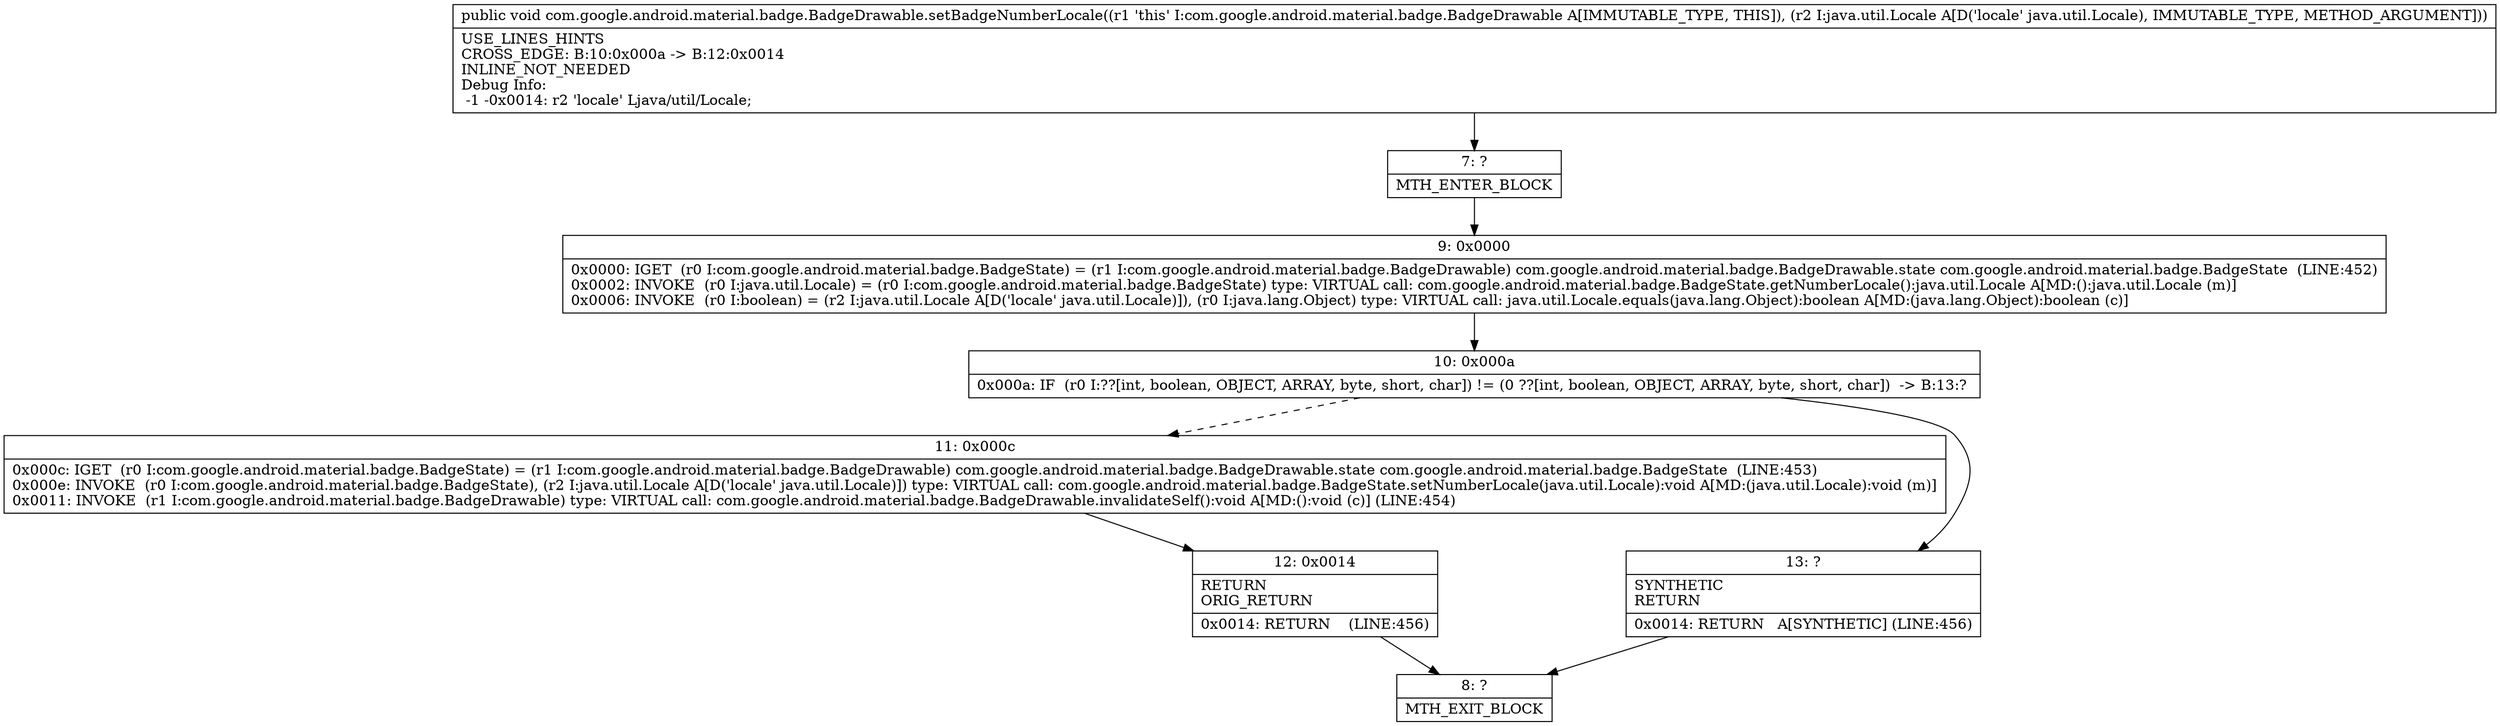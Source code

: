digraph "CFG forcom.google.android.material.badge.BadgeDrawable.setBadgeNumberLocale(Ljava\/util\/Locale;)V" {
Node_7 [shape=record,label="{7\:\ ?|MTH_ENTER_BLOCK\l}"];
Node_9 [shape=record,label="{9\:\ 0x0000|0x0000: IGET  (r0 I:com.google.android.material.badge.BadgeState) = (r1 I:com.google.android.material.badge.BadgeDrawable) com.google.android.material.badge.BadgeDrawable.state com.google.android.material.badge.BadgeState  (LINE:452)\l0x0002: INVOKE  (r0 I:java.util.Locale) = (r0 I:com.google.android.material.badge.BadgeState) type: VIRTUAL call: com.google.android.material.badge.BadgeState.getNumberLocale():java.util.Locale A[MD:():java.util.Locale (m)]\l0x0006: INVOKE  (r0 I:boolean) = (r2 I:java.util.Locale A[D('locale' java.util.Locale)]), (r0 I:java.lang.Object) type: VIRTUAL call: java.util.Locale.equals(java.lang.Object):boolean A[MD:(java.lang.Object):boolean (c)]\l}"];
Node_10 [shape=record,label="{10\:\ 0x000a|0x000a: IF  (r0 I:??[int, boolean, OBJECT, ARRAY, byte, short, char]) != (0 ??[int, boolean, OBJECT, ARRAY, byte, short, char])  \-\> B:13:? \l}"];
Node_11 [shape=record,label="{11\:\ 0x000c|0x000c: IGET  (r0 I:com.google.android.material.badge.BadgeState) = (r1 I:com.google.android.material.badge.BadgeDrawable) com.google.android.material.badge.BadgeDrawable.state com.google.android.material.badge.BadgeState  (LINE:453)\l0x000e: INVOKE  (r0 I:com.google.android.material.badge.BadgeState), (r2 I:java.util.Locale A[D('locale' java.util.Locale)]) type: VIRTUAL call: com.google.android.material.badge.BadgeState.setNumberLocale(java.util.Locale):void A[MD:(java.util.Locale):void (m)]\l0x0011: INVOKE  (r1 I:com.google.android.material.badge.BadgeDrawable) type: VIRTUAL call: com.google.android.material.badge.BadgeDrawable.invalidateSelf():void A[MD:():void (c)] (LINE:454)\l}"];
Node_12 [shape=record,label="{12\:\ 0x0014|RETURN\lORIG_RETURN\l|0x0014: RETURN    (LINE:456)\l}"];
Node_8 [shape=record,label="{8\:\ ?|MTH_EXIT_BLOCK\l}"];
Node_13 [shape=record,label="{13\:\ ?|SYNTHETIC\lRETURN\l|0x0014: RETURN   A[SYNTHETIC] (LINE:456)\l}"];
MethodNode[shape=record,label="{public void com.google.android.material.badge.BadgeDrawable.setBadgeNumberLocale((r1 'this' I:com.google.android.material.badge.BadgeDrawable A[IMMUTABLE_TYPE, THIS]), (r2 I:java.util.Locale A[D('locale' java.util.Locale), IMMUTABLE_TYPE, METHOD_ARGUMENT]))  | USE_LINES_HINTS\lCROSS_EDGE: B:10:0x000a \-\> B:12:0x0014\lINLINE_NOT_NEEDED\lDebug Info:\l  \-1 \-0x0014: r2 'locale' Ljava\/util\/Locale;\l}"];
MethodNode -> Node_7;Node_7 -> Node_9;
Node_9 -> Node_10;
Node_10 -> Node_11[style=dashed];
Node_10 -> Node_13;
Node_11 -> Node_12;
Node_12 -> Node_8;
Node_13 -> Node_8;
}


